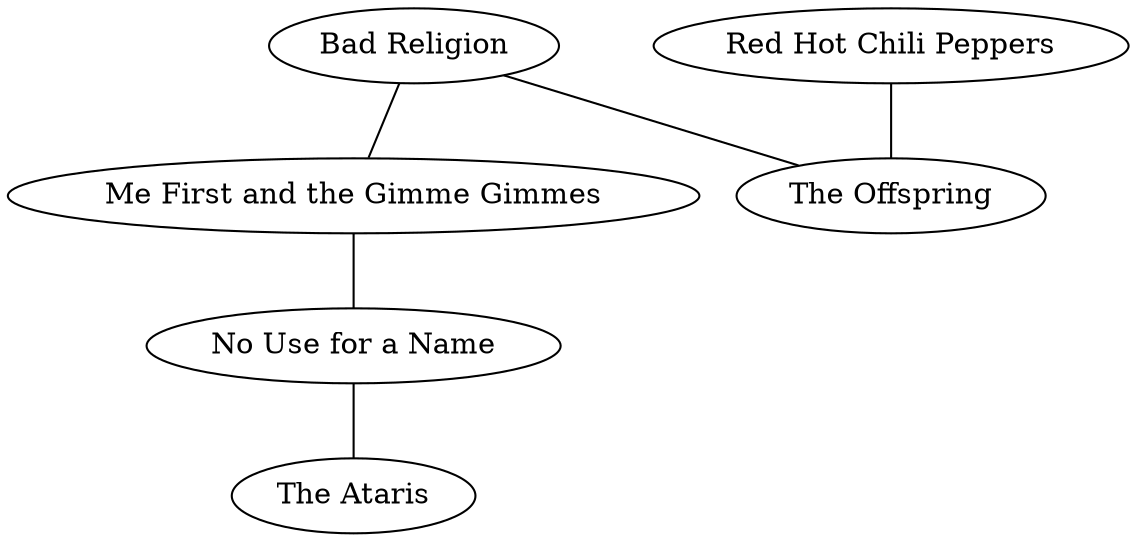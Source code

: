 strict graph "" {
	node [label="\N"];
	2468	[id=2468,
		label="Bad Religion",
		level=1,
		pos="-3209.235842118035,1499.3179277358815",
		weight=0];
	2281	[id=2281,
		label="Me First and the Gimme Gimmes",
		level=1,
		pos="-3572.1892487960836,559.6151765668989",
		weight=0];
	2468 -- 2281	[level=1];
	2350	[id=2350,
		label="The Offspring",
		level=1,
		pos="-3451.1621507434797,2515.2734868297825",
		weight=0];
	2468 -- 2350	[level=1];
	1098	[id=1098,
		label="No Use for a Name",
		level=1,
		pos="-4180.367380492504,-945.5368162345004",
		weight=0];
	2281 -- 1098	[level=1];
	490	[id=490,
		label="Red Hot Chili Peppers",
		level=1,
		pos="-2599.1323514452956,3628.5279503807824",
		weight=0];
	490 -- 2350	[level=1];
	1147	[id=1147,
		label="The Ataris",
		level=1,
		pos="-3859.0076357890093,-1917.4063404911815",
		weight=0];
	1098 -- 1147	[level=1];
}
